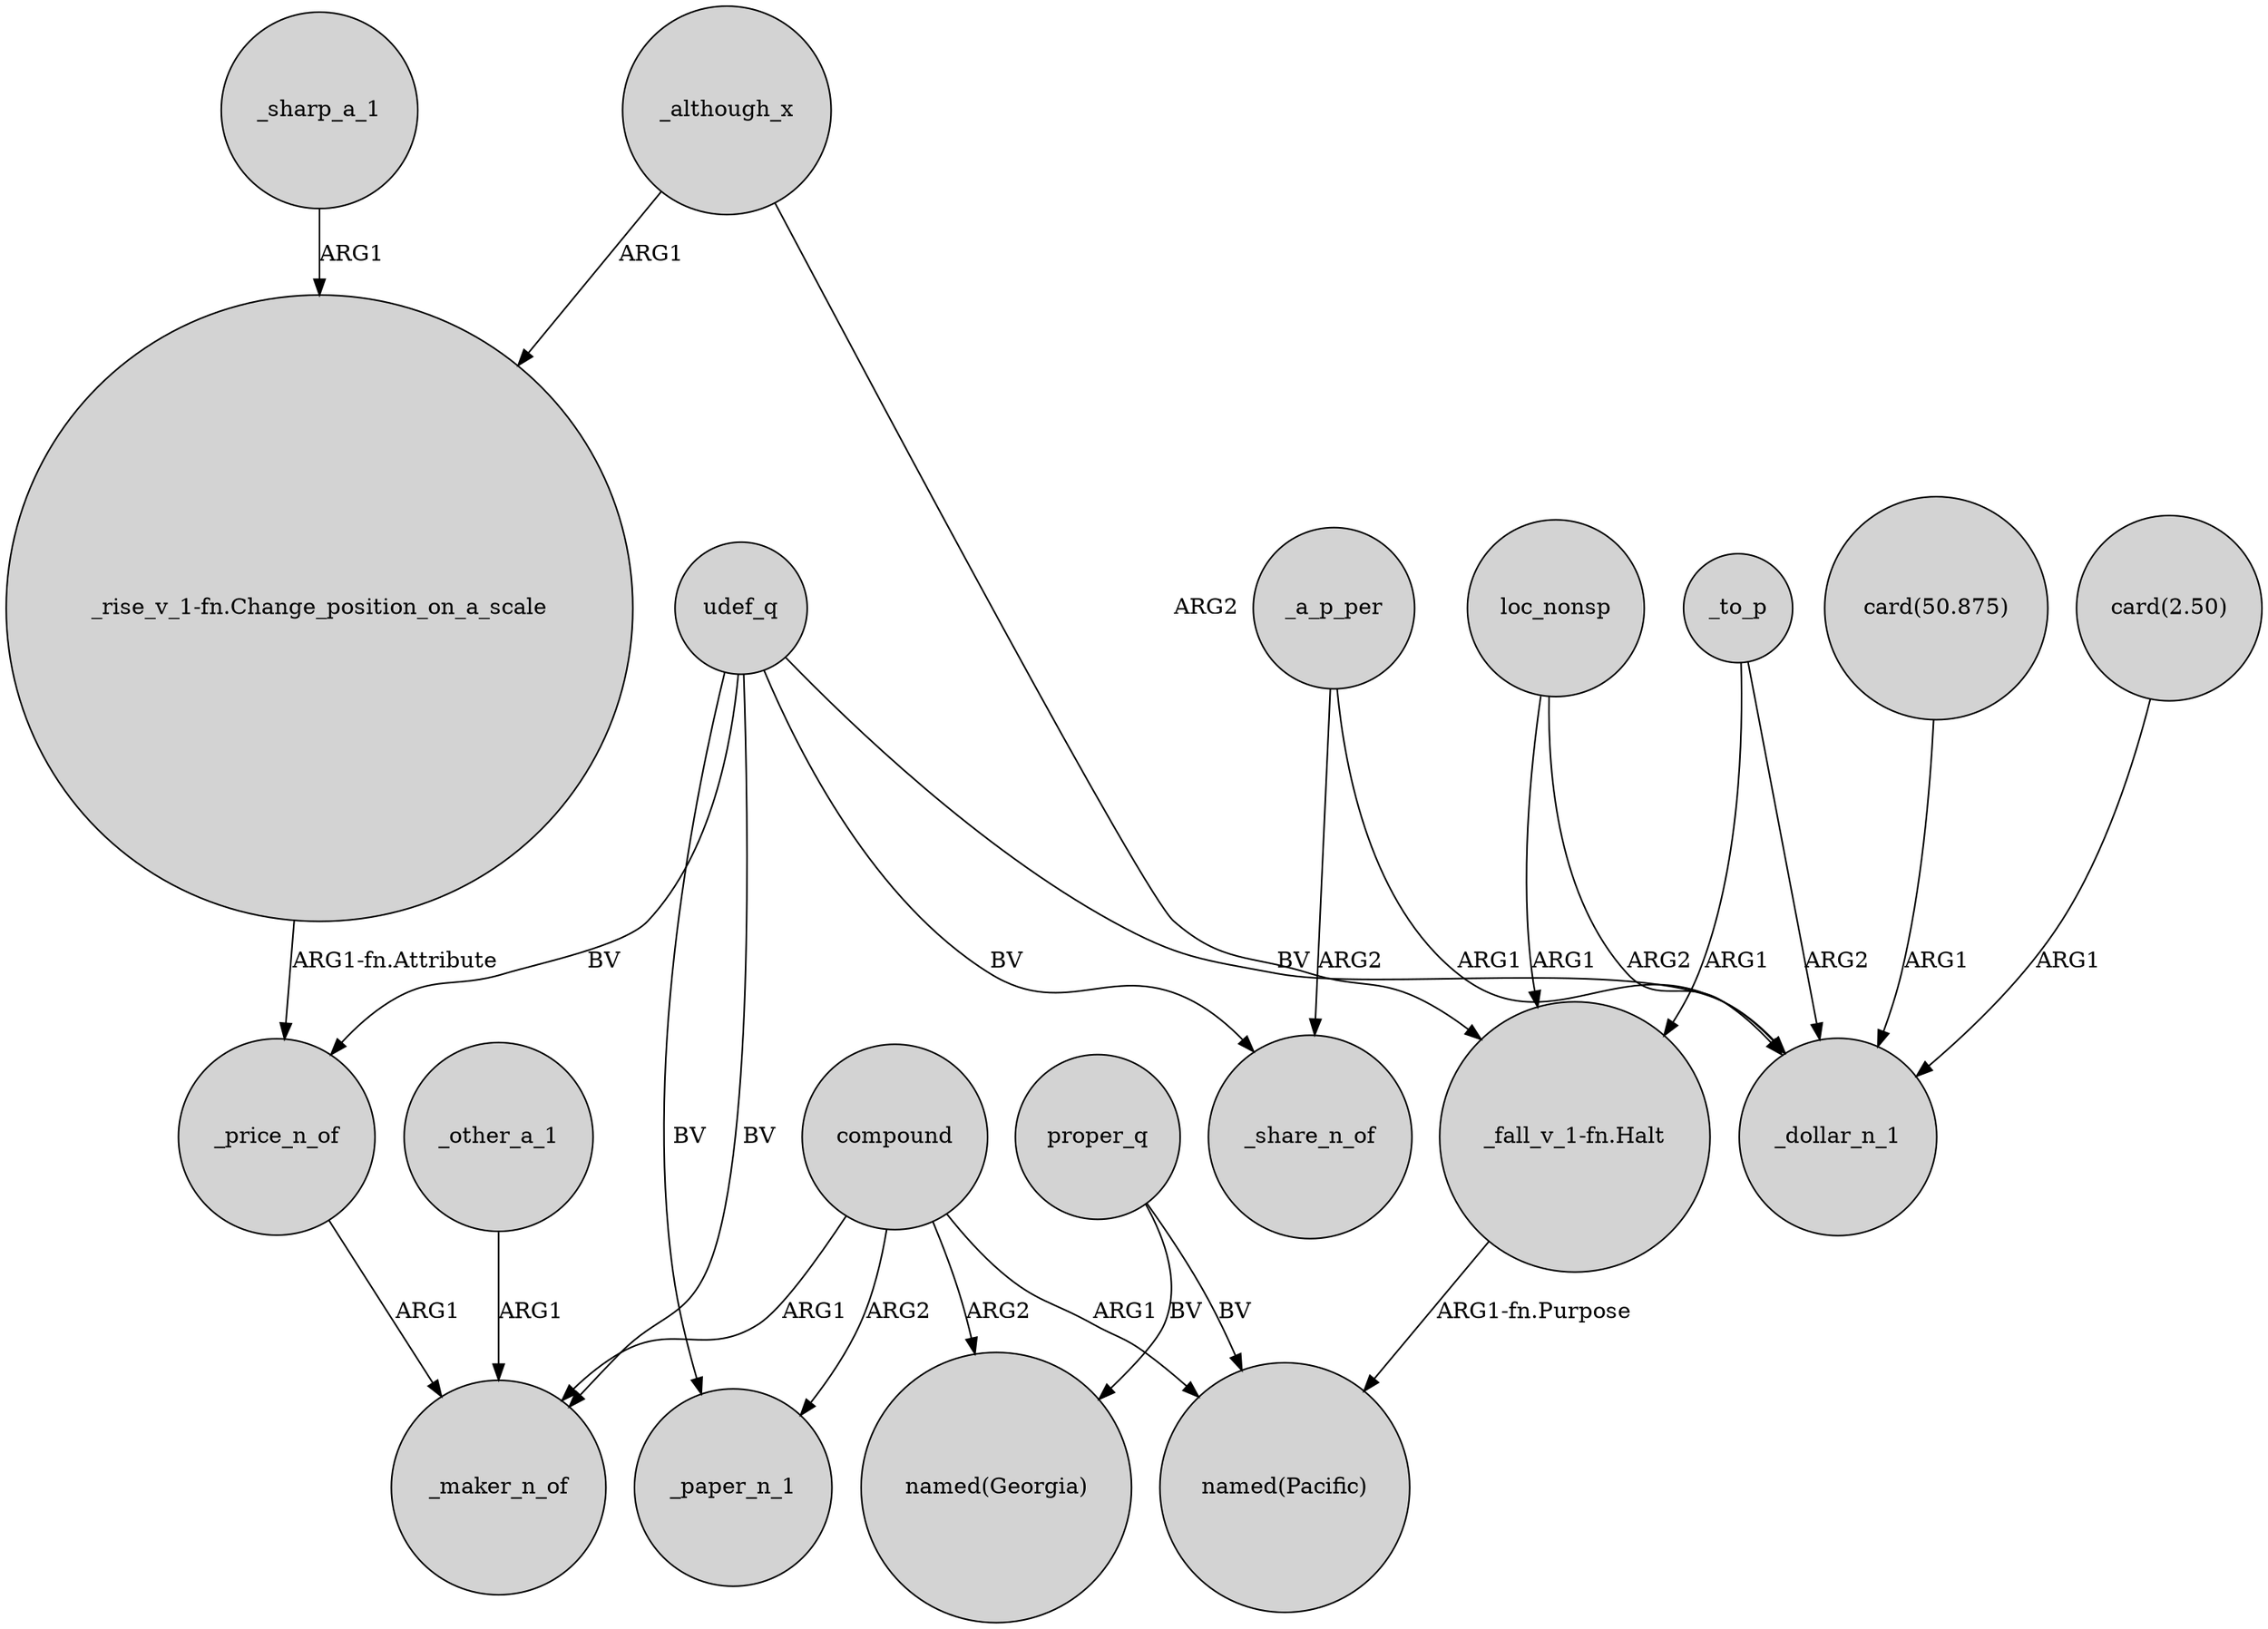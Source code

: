 digraph {
	node [shape=circle style=filled]
	proper_q -> "named(Georgia)" [label=BV]
	_other_a_1 -> _maker_n_of [label=ARG1]
	loc_nonsp -> _dollar_n_1 [label=ARG2]
	udef_q -> _paper_n_1 [label=BV]
	compound -> _paper_n_1 [label=ARG2]
	udef_q -> _price_n_of [label=BV]
	_to_p -> _dollar_n_1 [label=ARG2]
	"_rise_v_1-fn.Change_position_on_a_scale" -> _price_n_of [label="ARG1-fn.Attribute"]
	compound -> "named(Pacific)" [label=ARG1]
	udef_q -> _maker_n_of [label=BV]
	loc_nonsp -> "_fall_v_1-fn.Halt" [label=ARG1]
	"card(50.875)" -> _dollar_n_1 [label=ARG1]
	_a_p_per -> _share_n_of [label=ARG2]
	_price_n_of -> _maker_n_of [label=ARG1]
	udef_q -> _share_n_of [label=BV]
	"_fall_v_1-fn.Halt" -> "named(Pacific)" [label="ARG1-fn.Purpose"]
	udef_q -> _dollar_n_1 [label=BV]
	_a_p_per -> _dollar_n_1 [label=ARG1]
	_although_x -> "_rise_v_1-fn.Change_position_on_a_scale" [label=ARG1]
	proper_q -> "named(Pacific)" [label=BV]
	compound -> _maker_n_of [label=ARG1]
	_although_x -> "_fall_v_1-fn.Halt" [label=ARG2]
	_sharp_a_1 -> "_rise_v_1-fn.Change_position_on_a_scale" [label=ARG1]
	compound -> "named(Georgia)" [label=ARG2]
	"card(2.50)" -> _dollar_n_1 [label=ARG1]
	_to_p -> "_fall_v_1-fn.Halt" [label=ARG1]
}
